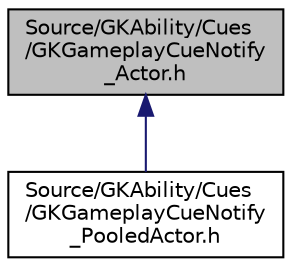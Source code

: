 digraph "Source/GKAbility/Cues/GKGameplayCueNotify_Actor.h"
{
 // LATEX_PDF_SIZE
  edge [fontname="Helvetica",fontsize="10",labelfontname="Helvetica",labelfontsize="10"];
  node [fontname="Helvetica",fontsize="10",shape=record];
  Node1 [label="Source/GKAbility/Cues\l/GKGameplayCueNotify\l_Actor.h",height=0.2,width=0.4,color="black", fillcolor="grey75", style="filled", fontcolor="black",tooltip=" "];
  Node1 -> Node2 [dir="back",color="midnightblue",fontsize="10",style="solid",fontname="Helvetica"];
  Node2 [label="Source/GKAbility/Cues\l/GKGameplayCueNotify\l_PooledActor.h",height=0.2,width=0.4,color="black", fillcolor="white", style="filled",URL="$GKGameplayCueNotify__PooledActor_8h.html",tooltip=" "];
}
